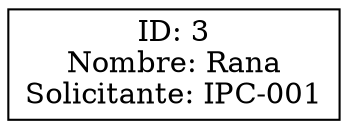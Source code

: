 digraph G {
    rankdir=LR;
    node[shape=record];
    nodo0[label="{ID: 3\nNombre: Rana\nSolicitante: IPC-001}"];
}
